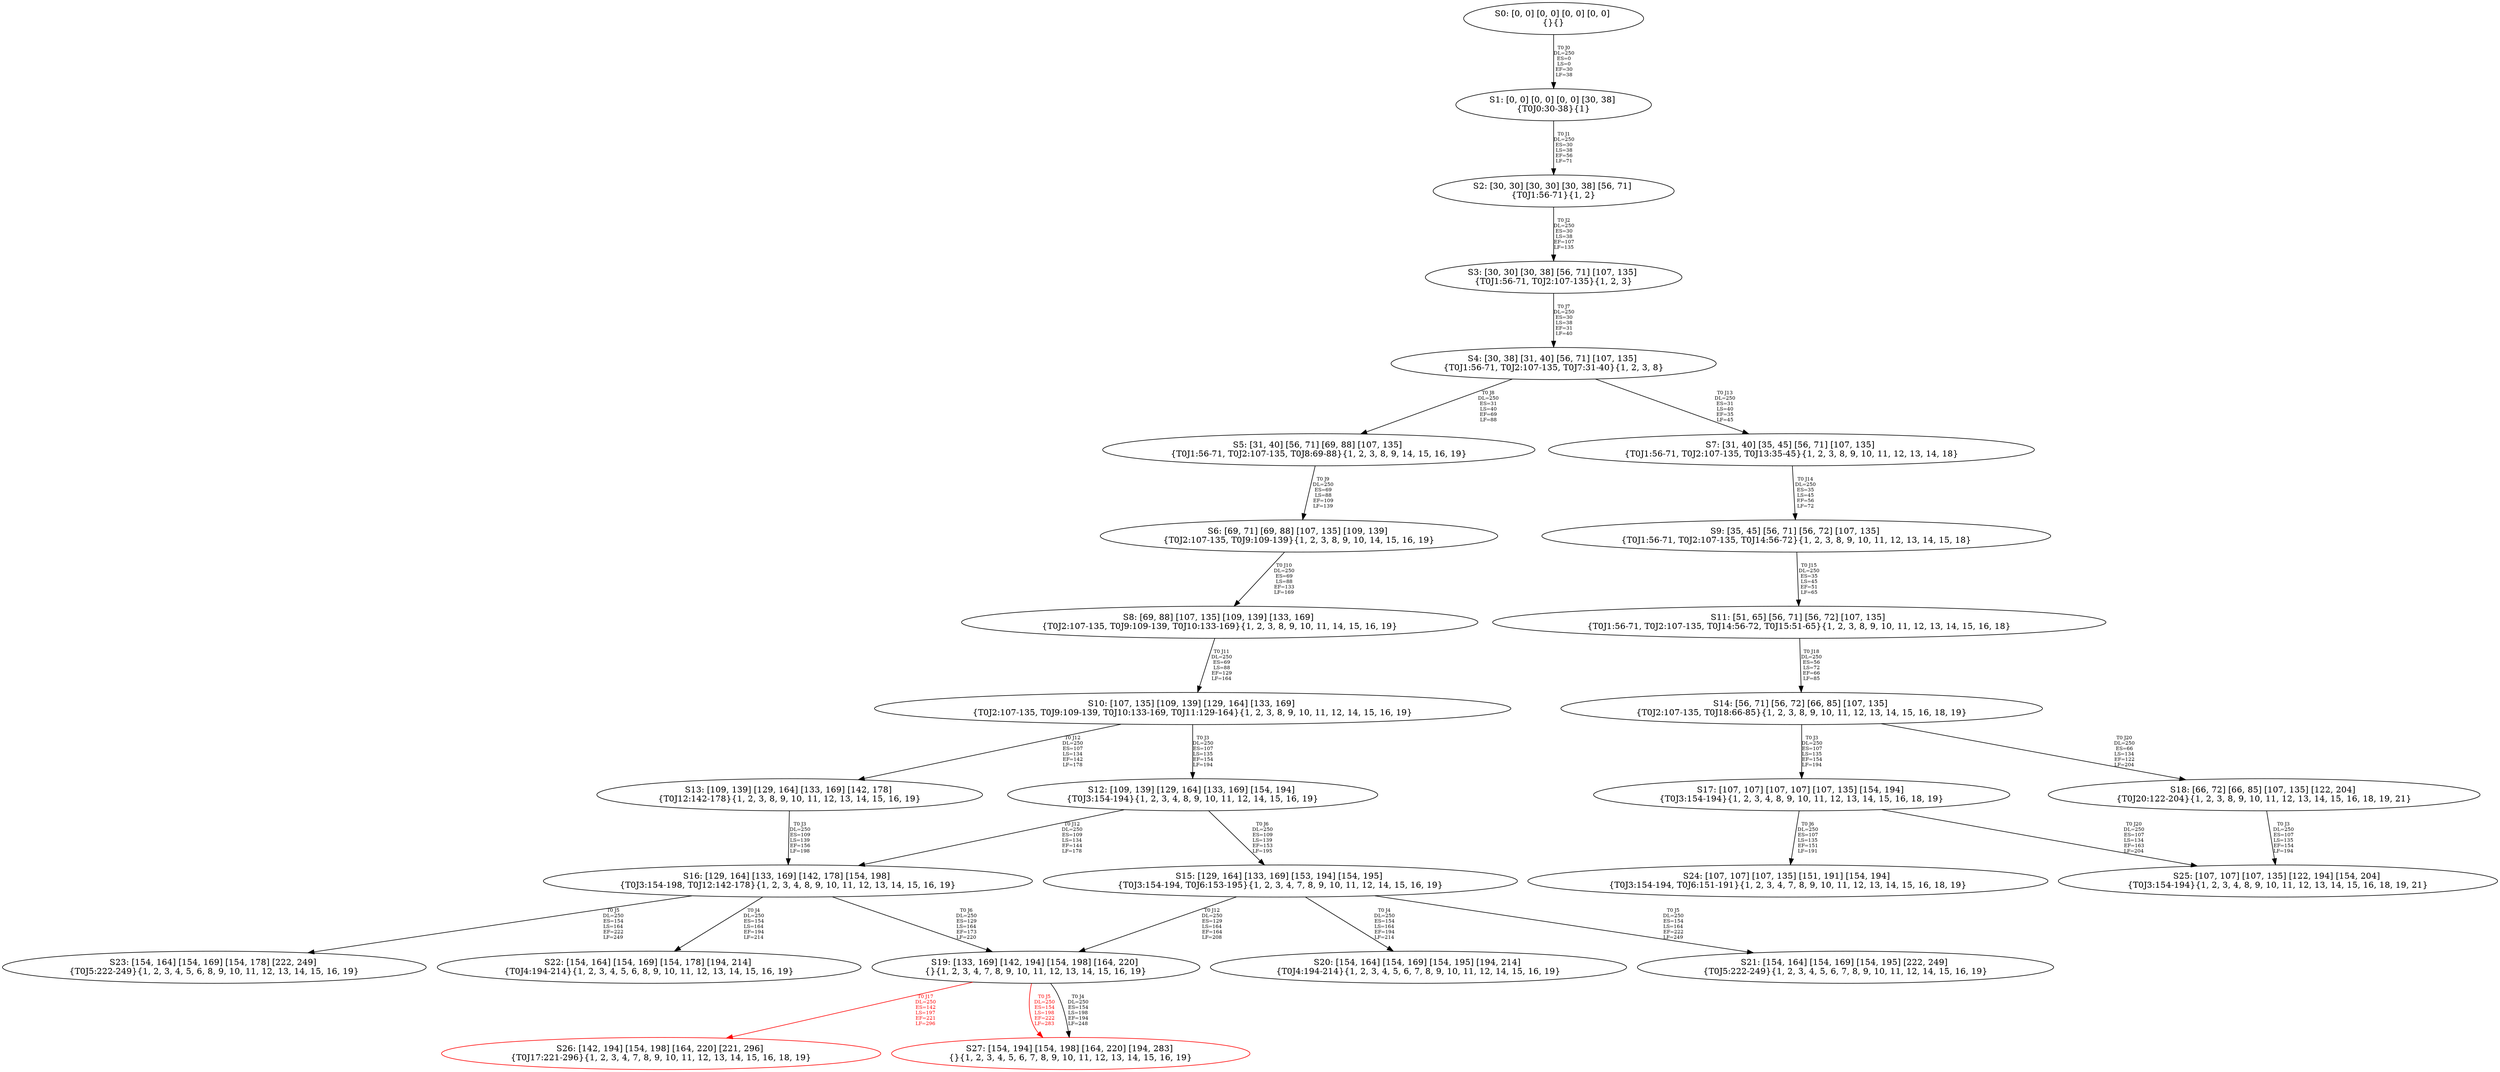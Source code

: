 digraph {
	S0[label="S0: [0, 0] [0, 0] [0, 0] [0, 0] \n{}{}"];
	S1[label="S1: [0, 0] [0, 0] [0, 0] [30, 38] \n{T0J0:30-38}{1}"];
	S2[label="S2: [30, 30] [30, 30] [30, 38] [56, 71] \n{T0J1:56-71}{1, 2}"];
	S3[label="S3: [30, 30] [30, 38] [56, 71] [107, 135] \n{T0J1:56-71, T0J2:107-135}{1, 2, 3}"];
	S4[label="S4: [30, 38] [31, 40] [56, 71] [107, 135] \n{T0J1:56-71, T0J2:107-135, T0J7:31-40}{1, 2, 3, 8}"];
	S5[label="S5: [31, 40] [56, 71] [69, 88] [107, 135] \n{T0J1:56-71, T0J2:107-135, T0J8:69-88}{1, 2, 3, 8, 9, 14, 15, 16, 19}"];
	S6[label="S6: [69, 71] [69, 88] [107, 135] [109, 139] \n{T0J2:107-135, T0J9:109-139}{1, 2, 3, 8, 9, 10, 14, 15, 16, 19}"];
	S7[label="S7: [31, 40] [35, 45] [56, 71] [107, 135] \n{T0J1:56-71, T0J2:107-135, T0J13:35-45}{1, 2, 3, 8, 9, 10, 11, 12, 13, 14, 18}"];
	S8[label="S8: [69, 88] [107, 135] [109, 139] [133, 169] \n{T0J2:107-135, T0J9:109-139, T0J10:133-169}{1, 2, 3, 8, 9, 10, 11, 14, 15, 16, 19}"];
	S9[label="S9: [35, 45] [56, 71] [56, 72] [107, 135] \n{T0J1:56-71, T0J2:107-135, T0J14:56-72}{1, 2, 3, 8, 9, 10, 11, 12, 13, 14, 15, 18}"];
	S10[label="S10: [107, 135] [109, 139] [129, 164] [133, 169] \n{T0J2:107-135, T0J9:109-139, T0J10:133-169, T0J11:129-164}{1, 2, 3, 8, 9, 10, 11, 12, 14, 15, 16, 19}"];
	S11[label="S11: [51, 65] [56, 71] [56, 72] [107, 135] \n{T0J1:56-71, T0J2:107-135, T0J14:56-72, T0J15:51-65}{1, 2, 3, 8, 9, 10, 11, 12, 13, 14, 15, 16, 18}"];
	S12[label="S12: [109, 139] [129, 164] [133, 169] [154, 194] \n{T0J3:154-194}{1, 2, 3, 4, 8, 9, 10, 11, 12, 14, 15, 16, 19}"];
	S13[label="S13: [109, 139] [129, 164] [133, 169] [142, 178] \n{T0J12:142-178}{1, 2, 3, 8, 9, 10, 11, 12, 13, 14, 15, 16, 19}"];
	S14[label="S14: [56, 71] [56, 72] [66, 85] [107, 135] \n{T0J2:107-135, T0J18:66-85}{1, 2, 3, 8, 9, 10, 11, 12, 13, 14, 15, 16, 18, 19}"];
	S15[label="S15: [129, 164] [133, 169] [153, 194] [154, 195] \n{T0J3:154-194, T0J6:153-195}{1, 2, 3, 4, 7, 8, 9, 10, 11, 12, 14, 15, 16, 19}"];
	S16[label="S16: [129, 164] [133, 169] [142, 178] [154, 198] \n{T0J3:154-198, T0J12:142-178}{1, 2, 3, 4, 8, 9, 10, 11, 12, 13, 14, 15, 16, 19}"];
	S17[label="S17: [107, 107] [107, 107] [107, 135] [154, 194] \n{T0J3:154-194}{1, 2, 3, 4, 8, 9, 10, 11, 12, 13, 14, 15, 16, 18, 19}"];
	S18[label="S18: [66, 72] [66, 85] [107, 135] [122, 204] \n{T0J20:122-204}{1, 2, 3, 8, 9, 10, 11, 12, 13, 14, 15, 16, 18, 19, 21}"];
	S19[label="S19: [133, 169] [142, 194] [154, 198] [164, 220] \n{}{1, 2, 3, 4, 7, 8, 9, 10, 11, 12, 13, 14, 15, 16, 19}"];
	S20[label="S20: [154, 164] [154, 169] [154, 195] [194, 214] \n{T0J4:194-214}{1, 2, 3, 4, 5, 6, 7, 8, 9, 10, 11, 12, 14, 15, 16, 19}"];
	S21[label="S21: [154, 164] [154, 169] [154, 195] [222, 249] \n{T0J5:222-249}{1, 2, 3, 4, 5, 6, 7, 8, 9, 10, 11, 12, 14, 15, 16, 19}"];
	S22[label="S22: [154, 164] [154, 169] [154, 178] [194, 214] \n{T0J4:194-214}{1, 2, 3, 4, 5, 6, 8, 9, 10, 11, 12, 13, 14, 15, 16, 19}"];
	S23[label="S23: [154, 164] [154, 169] [154, 178] [222, 249] \n{T0J5:222-249}{1, 2, 3, 4, 5, 6, 8, 9, 10, 11, 12, 13, 14, 15, 16, 19}"];
	S24[label="S24: [107, 107] [107, 135] [151, 191] [154, 194] \n{T0J3:154-194, T0J6:151-191}{1, 2, 3, 4, 7, 8, 9, 10, 11, 12, 13, 14, 15, 16, 18, 19}"];
	S25[label="S25: [107, 107] [107, 135] [122, 194] [154, 204] \n{T0J3:154-194}{1, 2, 3, 4, 8, 9, 10, 11, 12, 13, 14, 15, 16, 18, 19, 21}"];
	S26[label="S26: [142, 194] [154, 198] [164, 220] [221, 296] \n{T0J17:221-296}{1, 2, 3, 4, 7, 8, 9, 10, 11, 12, 13, 14, 15, 16, 18, 19}"];
	S27[label="S27: [154, 194] [154, 198] [164, 220] [194, 283] \n{}{1, 2, 3, 4, 5, 6, 7, 8, 9, 10, 11, 12, 13, 14, 15, 16, 19}"];
	S0 -> S1[label="T0 J0\nDL=250\nES=0\nLS=0\nEF=30\nLF=38",fontsize=8];
	S1 -> S2[label="T0 J1\nDL=250\nES=30\nLS=38\nEF=56\nLF=71",fontsize=8];
	S2 -> S3[label="T0 J2\nDL=250\nES=30\nLS=38\nEF=107\nLF=135",fontsize=8];
	S3 -> S4[label="T0 J7\nDL=250\nES=30\nLS=38\nEF=31\nLF=40",fontsize=8];
	S4 -> S5[label="T0 J8\nDL=250\nES=31\nLS=40\nEF=69\nLF=88",fontsize=8];
	S4 -> S7[label="T0 J13\nDL=250\nES=31\nLS=40\nEF=35\nLF=45",fontsize=8];
	S5 -> S6[label="T0 J9\nDL=250\nES=69\nLS=88\nEF=109\nLF=139",fontsize=8];
	S6 -> S8[label="T0 J10\nDL=250\nES=69\nLS=88\nEF=133\nLF=169",fontsize=8];
	S7 -> S9[label="T0 J14\nDL=250\nES=35\nLS=45\nEF=56\nLF=72",fontsize=8];
	S8 -> S10[label="T0 J11\nDL=250\nES=69\nLS=88\nEF=129\nLF=164",fontsize=8];
	S9 -> S11[label="T0 J15\nDL=250\nES=35\nLS=45\nEF=51\nLF=65",fontsize=8];
	S10 -> S12[label="T0 J3\nDL=250\nES=107\nLS=135\nEF=154\nLF=194",fontsize=8];
	S10 -> S13[label="T0 J12\nDL=250\nES=107\nLS=134\nEF=142\nLF=178",fontsize=8];
	S11 -> S14[label="T0 J18\nDL=250\nES=56\nLS=72\nEF=66\nLF=85",fontsize=8];
	S12 -> S15[label="T0 J6\nDL=250\nES=109\nLS=139\nEF=153\nLF=195",fontsize=8];
	S12 -> S16[label="T0 J12\nDL=250\nES=109\nLS=134\nEF=144\nLF=178",fontsize=8];
	S13 -> S16[label="T0 J3\nDL=250\nES=109\nLS=139\nEF=156\nLF=198",fontsize=8];
	S14 -> S17[label="T0 J3\nDL=250\nES=107\nLS=135\nEF=154\nLF=194",fontsize=8];
	S14 -> S18[label="T0 J20\nDL=250\nES=66\nLS=134\nEF=122\nLF=204",fontsize=8];
	S15 -> S20[label="T0 J4\nDL=250\nES=154\nLS=164\nEF=194\nLF=214",fontsize=8];
	S15 -> S21[label="T0 J5\nDL=250\nES=154\nLS=164\nEF=222\nLF=249",fontsize=8];
	S15 -> S19[label="T0 J12\nDL=250\nES=129\nLS=164\nEF=164\nLF=208",fontsize=8];
	S16 -> S22[label="T0 J4\nDL=250\nES=154\nLS=164\nEF=194\nLF=214",fontsize=8];
	S16 -> S23[label="T0 J5\nDL=250\nES=154\nLS=164\nEF=222\nLF=249",fontsize=8];
	S16 -> S19[label="T0 J6\nDL=250\nES=129\nLS=164\nEF=173\nLF=220",fontsize=8];
	S17 -> S24[label="T0 J6\nDL=250\nES=107\nLS=135\nEF=151\nLF=191",fontsize=8];
	S17 -> S25[label="T0 J20\nDL=250\nES=107\nLS=134\nEF=163\nLF=204",fontsize=8];
	S18 -> S25[label="T0 J3\nDL=250\nES=107\nLS=135\nEF=154\nLF=194",fontsize=8];
	S19 -> S27[label="T0 J4\nDL=250\nES=154\nLS=198\nEF=194\nLF=248",fontsize=8];
	S19 -> S27[label="T0 J5\nDL=250\nES=154\nLS=198\nEF=222\nLF=283",color=Red,fontcolor=Red,fontsize=8];
S27[color=Red];
	S19 -> S26[label="T0 J17\nDL=250\nES=142\nLS=197\nEF=221\nLF=296",color=Red,fontcolor=Red,fontsize=8];
S26[color=Red];
}
